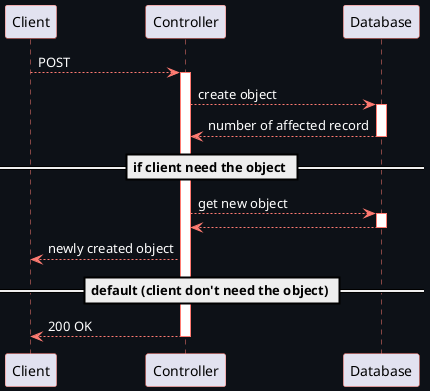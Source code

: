 @startuml post_put_patch_return

skinparam backgroundColor #0D1117

skinparam sequence {
    ArrowColor #ff7b72
    ArrowFontColor white
    LifeLineBorderColor #ff7b72
    ActorBorderColor #ff7b72
    ParticipantBorderColor #ff7b72
}

hide empty members

Client --> Controller : POST

activate Controller
Controller --> Database : create object

activate Database
Database --> Controller : number of affected record
deactivate Database

== if client need the object ==
Controller --> Database : get new object
activate Database
Database --> Controller
deactivate Database
Controller --> Client : newly created object

== default (client don't need the object) ==
Controller --> Client : 200 OK
deactivate Controller

@enduml